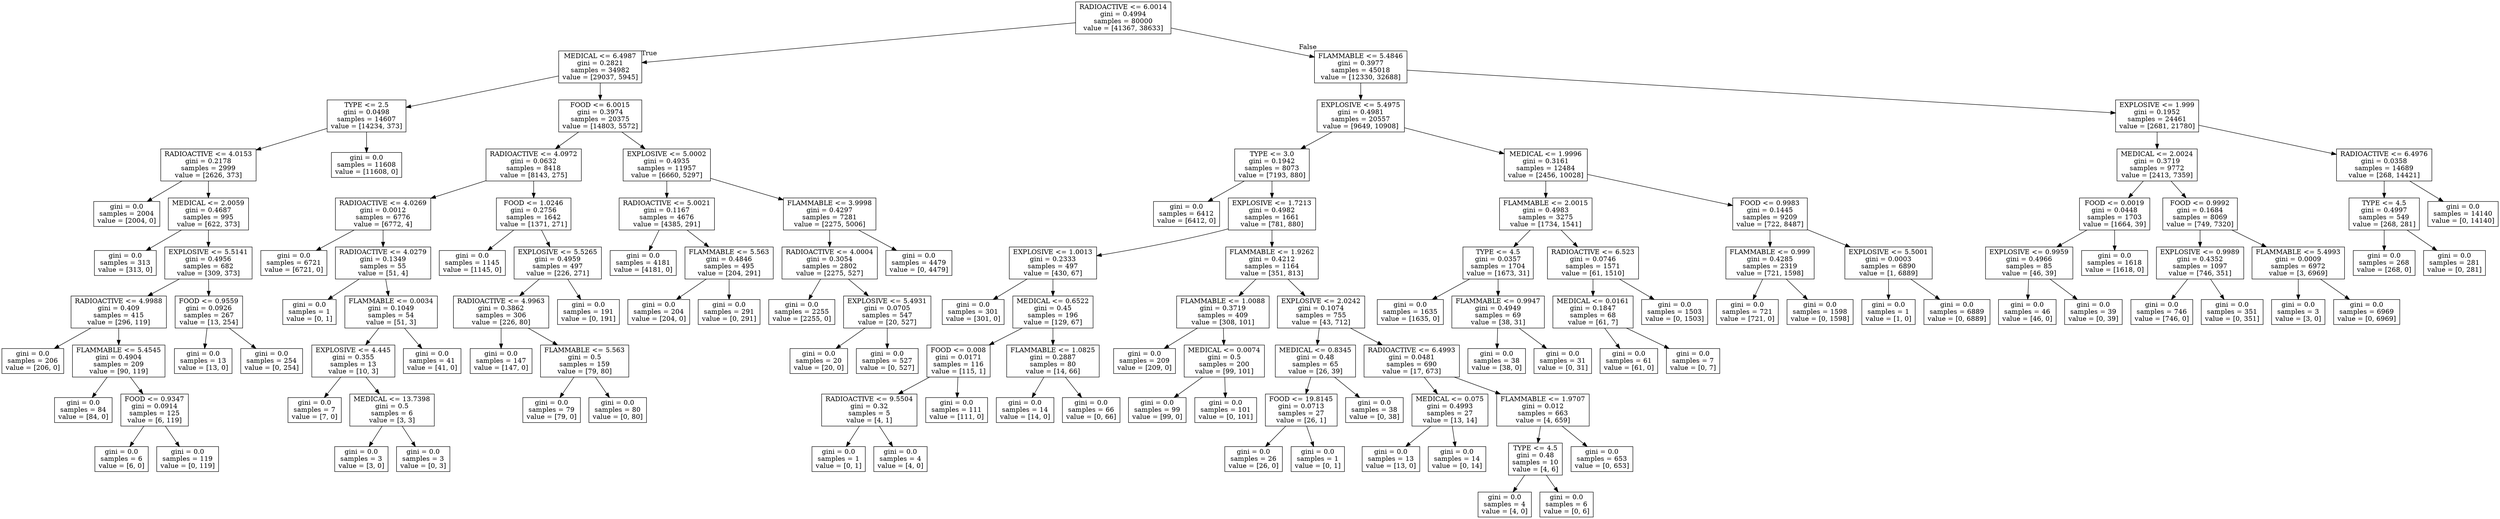 digraph Tree {
node [shape=box] ;
0 [label="RADIOACTIVE <= 6.0014\ngini = 0.4994\nsamples = 80000\nvalue = [41367, 38633]"] ;
1 [label="MEDICAL <= 6.4987\ngini = 0.2821\nsamples = 34982\nvalue = [29037, 5945]"] ;
0 -> 1 [labeldistance=2.5, labelangle=45, headlabel="True"] ;
2 [label="TYPE <= 2.5\ngini = 0.0498\nsamples = 14607\nvalue = [14234, 373]"] ;
1 -> 2 ;
3 [label="RADIOACTIVE <= 4.0153\ngini = 0.2178\nsamples = 2999\nvalue = [2626, 373]"] ;
2 -> 3 ;
4 [label="gini = 0.0\nsamples = 2004\nvalue = [2004, 0]"] ;
3 -> 4 ;
5 [label="MEDICAL <= 2.0059\ngini = 0.4687\nsamples = 995\nvalue = [622, 373]"] ;
3 -> 5 ;
6 [label="gini = 0.0\nsamples = 313\nvalue = [313, 0]"] ;
5 -> 6 ;
7 [label="EXPLOSIVE <= 5.5141\ngini = 0.4956\nsamples = 682\nvalue = [309, 373]"] ;
5 -> 7 ;
8 [label="RADIOACTIVE <= 4.9988\ngini = 0.409\nsamples = 415\nvalue = [296, 119]"] ;
7 -> 8 ;
9 [label="gini = 0.0\nsamples = 206\nvalue = [206, 0]"] ;
8 -> 9 ;
10 [label="FLAMMABLE <= 5.4545\ngini = 0.4904\nsamples = 209\nvalue = [90, 119]"] ;
8 -> 10 ;
11 [label="gini = 0.0\nsamples = 84\nvalue = [84, 0]"] ;
10 -> 11 ;
12 [label="FOOD <= 0.9347\ngini = 0.0914\nsamples = 125\nvalue = [6, 119]"] ;
10 -> 12 ;
13 [label="gini = 0.0\nsamples = 6\nvalue = [6, 0]"] ;
12 -> 13 ;
14 [label="gini = 0.0\nsamples = 119\nvalue = [0, 119]"] ;
12 -> 14 ;
15 [label="FOOD <= 0.9559\ngini = 0.0926\nsamples = 267\nvalue = [13, 254]"] ;
7 -> 15 ;
16 [label="gini = 0.0\nsamples = 13\nvalue = [13, 0]"] ;
15 -> 16 ;
17 [label="gini = 0.0\nsamples = 254\nvalue = [0, 254]"] ;
15 -> 17 ;
18 [label="gini = 0.0\nsamples = 11608\nvalue = [11608, 0]"] ;
2 -> 18 ;
19 [label="FOOD <= 6.0015\ngini = 0.3974\nsamples = 20375\nvalue = [14803, 5572]"] ;
1 -> 19 ;
20 [label="RADIOACTIVE <= 4.0972\ngini = 0.0632\nsamples = 8418\nvalue = [8143, 275]"] ;
19 -> 20 ;
21 [label="RADIOACTIVE <= 4.0269\ngini = 0.0012\nsamples = 6776\nvalue = [6772, 4]"] ;
20 -> 21 ;
22 [label="gini = 0.0\nsamples = 6721\nvalue = [6721, 0]"] ;
21 -> 22 ;
23 [label="RADIOACTIVE <= 4.0279\ngini = 0.1349\nsamples = 55\nvalue = [51, 4]"] ;
21 -> 23 ;
24 [label="gini = 0.0\nsamples = 1\nvalue = [0, 1]"] ;
23 -> 24 ;
25 [label="FLAMMABLE <= 0.0034\ngini = 0.1049\nsamples = 54\nvalue = [51, 3]"] ;
23 -> 25 ;
26 [label="EXPLOSIVE <= 4.445\ngini = 0.355\nsamples = 13\nvalue = [10, 3]"] ;
25 -> 26 ;
27 [label="gini = 0.0\nsamples = 7\nvalue = [7, 0]"] ;
26 -> 27 ;
28 [label="MEDICAL <= 13.7398\ngini = 0.5\nsamples = 6\nvalue = [3, 3]"] ;
26 -> 28 ;
29 [label="gini = 0.0\nsamples = 3\nvalue = [3, 0]"] ;
28 -> 29 ;
30 [label="gini = 0.0\nsamples = 3\nvalue = [0, 3]"] ;
28 -> 30 ;
31 [label="gini = 0.0\nsamples = 41\nvalue = [41, 0]"] ;
25 -> 31 ;
32 [label="FOOD <= 1.0246\ngini = 0.2756\nsamples = 1642\nvalue = [1371, 271]"] ;
20 -> 32 ;
33 [label="gini = 0.0\nsamples = 1145\nvalue = [1145, 0]"] ;
32 -> 33 ;
34 [label="EXPLOSIVE <= 5.5265\ngini = 0.4959\nsamples = 497\nvalue = [226, 271]"] ;
32 -> 34 ;
35 [label="RADIOACTIVE <= 4.9963\ngini = 0.3862\nsamples = 306\nvalue = [226, 80]"] ;
34 -> 35 ;
36 [label="gini = 0.0\nsamples = 147\nvalue = [147, 0]"] ;
35 -> 36 ;
37 [label="FLAMMABLE <= 5.563\ngini = 0.5\nsamples = 159\nvalue = [79, 80]"] ;
35 -> 37 ;
38 [label="gini = 0.0\nsamples = 79\nvalue = [79, 0]"] ;
37 -> 38 ;
39 [label="gini = 0.0\nsamples = 80\nvalue = [0, 80]"] ;
37 -> 39 ;
40 [label="gini = 0.0\nsamples = 191\nvalue = [0, 191]"] ;
34 -> 40 ;
41 [label="EXPLOSIVE <= 5.0002\ngini = 0.4935\nsamples = 11957\nvalue = [6660, 5297]"] ;
19 -> 41 ;
42 [label="RADIOACTIVE <= 5.0021\ngini = 0.1167\nsamples = 4676\nvalue = [4385, 291]"] ;
41 -> 42 ;
43 [label="gini = 0.0\nsamples = 4181\nvalue = [4181, 0]"] ;
42 -> 43 ;
44 [label="FLAMMABLE <= 5.563\ngini = 0.4846\nsamples = 495\nvalue = [204, 291]"] ;
42 -> 44 ;
45 [label="gini = 0.0\nsamples = 204\nvalue = [204, 0]"] ;
44 -> 45 ;
46 [label="gini = 0.0\nsamples = 291\nvalue = [0, 291]"] ;
44 -> 46 ;
47 [label="FLAMMABLE <= 3.9998\ngini = 0.4297\nsamples = 7281\nvalue = [2275, 5006]"] ;
41 -> 47 ;
48 [label="RADIOACTIVE <= 4.0004\ngini = 0.3054\nsamples = 2802\nvalue = [2275, 527]"] ;
47 -> 48 ;
49 [label="gini = 0.0\nsamples = 2255\nvalue = [2255, 0]"] ;
48 -> 49 ;
50 [label="EXPLOSIVE <= 5.4931\ngini = 0.0705\nsamples = 547\nvalue = [20, 527]"] ;
48 -> 50 ;
51 [label="gini = 0.0\nsamples = 20\nvalue = [20, 0]"] ;
50 -> 51 ;
52 [label="gini = 0.0\nsamples = 527\nvalue = [0, 527]"] ;
50 -> 52 ;
53 [label="gini = 0.0\nsamples = 4479\nvalue = [0, 4479]"] ;
47 -> 53 ;
54 [label="FLAMMABLE <= 5.4846\ngini = 0.3977\nsamples = 45018\nvalue = [12330, 32688]"] ;
0 -> 54 [labeldistance=2.5, labelangle=-45, headlabel="False"] ;
55 [label="EXPLOSIVE <= 5.4975\ngini = 0.4981\nsamples = 20557\nvalue = [9649, 10908]"] ;
54 -> 55 ;
56 [label="TYPE <= 3.0\ngini = 0.1942\nsamples = 8073\nvalue = [7193, 880]"] ;
55 -> 56 ;
57 [label="gini = 0.0\nsamples = 6412\nvalue = [6412, 0]"] ;
56 -> 57 ;
58 [label="EXPLOSIVE <= 1.7213\ngini = 0.4982\nsamples = 1661\nvalue = [781, 880]"] ;
56 -> 58 ;
59 [label="EXPLOSIVE <= 1.0013\ngini = 0.2333\nsamples = 497\nvalue = [430, 67]"] ;
58 -> 59 ;
60 [label="gini = 0.0\nsamples = 301\nvalue = [301, 0]"] ;
59 -> 60 ;
61 [label="MEDICAL <= 0.6522\ngini = 0.45\nsamples = 196\nvalue = [129, 67]"] ;
59 -> 61 ;
62 [label="FOOD <= 0.008\ngini = 0.0171\nsamples = 116\nvalue = [115, 1]"] ;
61 -> 62 ;
63 [label="RADIOACTIVE <= 9.5504\ngini = 0.32\nsamples = 5\nvalue = [4, 1]"] ;
62 -> 63 ;
64 [label="gini = 0.0\nsamples = 1\nvalue = [0, 1]"] ;
63 -> 64 ;
65 [label="gini = 0.0\nsamples = 4\nvalue = [4, 0]"] ;
63 -> 65 ;
66 [label="gini = 0.0\nsamples = 111\nvalue = [111, 0]"] ;
62 -> 66 ;
67 [label="FLAMMABLE <= 1.0825\ngini = 0.2887\nsamples = 80\nvalue = [14, 66]"] ;
61 -> 67 ;
68 [label="gini = 0.0\nsamples = 14\nvalue = [14, 0]"] ;
67 -> 68 ;
69 [label="gini = 0.0\nsamples = 66\nvalue = [0, 66]"] ;
67 -> 69 ;
70 [label="FLAMMABLE <= 1.9262\ngini = 0.4212\nsamples = 1164\nvalue = [351, 813]"] ;
58 -> 70 ;
71 [label="FLAMMABLE <= 1.0088\ngini = 0.3719\nsamples = 409\nvalue = [308, 101]"] ;
70 -> 71 ;
72 [label="gini = 0.0\nsamples = 209\nvalue = [209, 0]"] ;
71 -> 72 ;
73 [label="MEDICAL <= 0.0074\ngini = 0.5\nsamples = 200\nvalue = [99, 101]"] ;
71 -> 73 ;
74 [label="gini = 0.0\nsamples = 99\nvalue = [99, 0]"] ;
73 -> 74 ;
75 [label="gini = 0.0\nsamples = 101\nvalue = [0, 101]"] ;
73 -> 75 ;
76 [label="EXPLOSIVE <= 2.0242\ngini = 0.1074\nsamples = 755\nvalue = [43, 712]"] ;
70 -> 76 ;
77 [label="MEDICAL <= 0.8345\ngini = 0.48\nsamples = 65\nvalue = [26, 39]"] ;
76 -> 77 ;
78 [label="FOOD <= 19.8145\ngini = 0.0713\nsamples = 27\nvalue = [26, 1]"] ;
77 -> 78 ;
79 [label="gini = 0.0\nsamples = 26\nvalue = [26, 0]"] ;
78 -> 79 ;
80 [label="gini = 0.0\nsamples = 1\nvalue = [0, 1]"] ;
78 -> 80 ;
81 [label="gini = 0.0\nsamples = 38\nvalue = [0, 38]"] ;
77 -> 81 ;
82 [label="RADIOACTIVE <= 6.4993\ngini = 0.0481\nsamples = 690\nvalue = [17, 673]"] ;
76 -> 82 ;
83 [label="MEDICAL <= 0.075\ngini = 0.4993\nsamples = 27\nvalue = [13, 14]"] ;
82 -> 83 ;
84 [label="gini = 0.0\nsamples = 13\nvalue = [13, 0]"] ;
83 -> 84 ;
85 [label="gini = 0.0\nsamples = 14\nvalue = [0, 14]"] ;
83 -> 85 ;
86 [label="FLAMMABLE <= 1.9707\ngini = 0.012\nsamples = 663\nvalue = [4, 659]"] ;
82 -> 86 ;
87 [label="TYPE <= 4.5\ngini = 0.48\nsamples = 10\nvalue = [4, 6]"] ;
86 -> 87 ;
88 [label="gini = 0.0\nsamples = 4\nvalue = [4, 0]"] ;
87 -> 88 ;
89 [label="gini = 0.0\nsamples = 6\nvalue = [0, 6]"] ;
87 -> 89 ;
90 [label="gini = 0.0\nsamples = 653\nvalue = [0, 653]"] ;
86 -> 90 ;
91 [label="MEDICAL <= 1.9996\ngini = 0.3161\nsamples = 12484\nvalue = [2456, 10028]"] ;
55 -> 91 ;
92 [label="FLAMMABLE <= 2.0015\ngini = 0.4983\nsamples = 3275\nvalue = [1734, 1541]"] ;
91 -> 92 ;
93 [label="TYPE <= 4.5\ngini = 0.0357\nsamples = 1704\nvalue = [1673, 31]"] ;
92 -> 93 ;
94 [label="gini = 0.0\nsamples = 1635\nvalue = [1635, 0]"] ;
93 -> 94 ;
95 [label="FLAMMABLE <= 0.9947\ngini = 0.4949\nsamples = 69\nvalue = [38, 31]"] ;
93 -> 95 ;
96 [label="gini = 0.0\nsamples = 38\nvalue = [38, 0]"] ;
95 -> 96 ;
97 [label="gini = 0.0\nsamples = 31\nvalue = [0, 31]"] ;
95 -> 97 ;
98 [label="RADIOACTIVE <= 6.523\ngini = 0.0746\nsamples = 1571\nvalue = [61, 1510]"] ;
92 -> 98 ;
99 [label="MEDICAL <= 0.0161\ngini = 0.1847\nsamples = 68\nvalue = [61, 7]"] ;
98 -> 99 ;
100 [label="gini = 0.0\nsamples = 61\nvalue = [61, 0]"] ;
99 -> 100 ;
101 [label="gini = 0.0\nsamples = 7\nvalue = [0, 7]"] ;
99 -> 101 ;
102 [label="gini = 0.0\nsamples = 1503\nvalue = [0, 1503]"] ;
98 -> 102 ;
103 [label="FOOD <= 0.9983\ngini = 0.1445\nsamples = 9209\nvalue = [722, 8487]"] ;
91 -> 103 ;
104 [label="FLAMMABLE <= 0.999\ngini = 0.4285\nsamples = 2319\nvalue = [721, 1598]"] ;
103 -> 104 ;
105 [label="gini = 0.0\nsamples = 721\nvalue = [721, 0]"] ;
104 -> 105 ;
106 [label="gini = 0.0\nsamples = 1598\nvalue = [0, 1598]"] ;
104 -> 106 ;
107 [label="EXPLOSIVE <= 5.5001\ngini = 0.0003\nsamples = 6890\nvalue = [1, 6889]"] ;
103 -> 107 ;
108 [label="gini = 0.0\nsamples = 1\nvalue = [1, 0]"] ;
107 -> 108 ;
109 [label="gini = 0.0\nsamples = 6889\nvalue = [0, 6889]"] ;
107 -> 109 ;
110 [label="EXPLOSIVE <= 1.999\ngini = 0.1952\nsamples = 24461\nvalue = [2681, 21780]"] ;
54 -> 110 ;
111 [label="MEDICAL <= 2.0024\ngini = 0.3719\nsamples = 9772\nvalue = [2413, 7359]"] ;
110 -> 111 ;
112 [label="FOOD <= 0.0019\ngini = 0.0448\nsamples = 1703\nvalue = [1664, 39]"] ;
111 -> 112 ;
113 [label="EXPLOSIVE <= 0.9959\ngini = 0.4966\nsamples = 85\nvalue = [46, 39]"] ;
112 -> 113 ;
114 [label="gini = 0.0\nsamples = 46\nvalue = [46, 0]"] ;
113 -> 114 ;
115 [label="gini = 0.0\nsamples = 39\nvalue = [0, 39]"] ;
113 -> 115 ;
116 [label="gini = 0.0\nsamples = 1618\nvalue = [1618, 0]"] ;
112 -> 116 ;
117 [label="FOOD <= 0.9992\ngini = 0.1684\nsamples = 8069\nvalue = [749, 7320]"] ;
111 -> 117 ;
118 [label="EXPLOSIVE <= 0.9989\ngini = 0.4352\nsamples = 1097\nvalue = [746, 351]"] ;
117 -> 118 ;
119 [label="gini = 0.0\nsamples = 746\nvalue = [746, 0]"] ;
118 -> 119 ;
120 [label="gini = 0.0\nsamples = 351\nvalue = [0, 351]"] ;
118 -> 120 ;
121 [label="FLAMMABLE <= 5.4993\ngini = 0.0009\nsamples = 6972\nvalue = [3, 6969]"] ;
117 -> 121 ;
122 [label="gini = 0.0\nsamples = 3\nvalue = [3, 0]"] ;
121 -> 122 ;
123 [label="gini = 0.0\nsamples = 6969\nvalue = [0, 6969]"] ;
121 -> 123 ;
124 [label="RADIOACTIVE <= 6.4976\ngini = 0.0358\nsamples = 14689\nvalue = [268, 14421]"] ;
110 -> 124 ;
125 [label="TYPE <= 4.5\ngini = 0.4997\nsamples = 549\nvalue = [268, 281]"] ;
124 -> 125 ;
126 [label="gini = 0.0\nsamples = 268\nvalue = [268, 0]"] ;
125 -> 126 ;
127 [label="gini = 0.0\nsamples = 281\nvalue = [0, 281]"] ;
125 -> 127 ;
128 [label="gini = 0.0\nsamples = 14140\nvalue = [0, 14140]"] ;
124 -> 128 ;
}